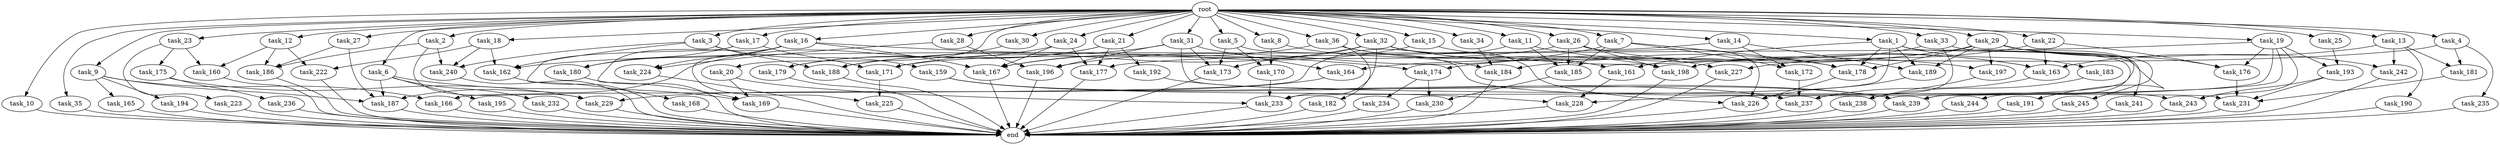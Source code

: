 digraph G {
  root [size="0.000000"];
  task_1 [size="2.048000"];
  task_2 [size="2.048000"];
  task_3 [size="2.048000"];
  task_4 [size="2.048000"];
  task_5 [size="2.048000"];
  task_6 [size="2.048000"];
  task_7 [size="2.048000"];
  task_8 [size="2.048000"];
  task_9 [size="2.048000"];
  task_10 [size="2.048000"];
  task_11 [size="2.048000"];
  task_12 [size="2.048000"];
  task_13 [size="2.048000"];
  task_14 [size="2.048000"];
  task_15 [size="2.048000"];
  task_16 [size="2.048000"];
  task_17 [size="2.048000"];
  task_18 [size="2.048000"];
  task_19 [size="2.048000"];
  task_20 [size="2.048000"];
  task_21 [size="2.048000"];
  task_22 [size="2.048000"];
  task_23 [size="2.048000"];
  task_24 [size="2.048000"];
  task_25 [size="2.048000"];
  task_26 [size="2.048000"];
  task_27 [size="2.048000"];
  task_28 [size="2.048000"];
  task_29 [size="2.048000"];
  task_30 [size="2.048000"];
  task_31 [size="2.048000"];
  task_32 [size="2.048000"];
  task_33 [size="2.048000"];
  task_34 [size="2.048000"];
  task_35 [size="2.048000"];
  task_36 [size="2.048000"];
  task_159 [size="618475290.624000"];
  task_160 [size="1254130450.432000"];
  task_161 [size="2147483648.000000"];
  task_162 [size="2284922601.472000"];
  task_163 [size="3058016714.752000"];
  task_164 [size="1047972020.224000"];
  task_165 [size="68719476.736000"];
  task_166 [size="1786706395.136000"];
  task_167 [size="3968549781.504000"];
  task_168 [size="274877906.944000"];
  task_169 [size="3058016714.752000"];
  task_170 [size="2491081031.680000"];
  task_171 [size="1322849927.168000"];
  task_172 [size="1546188226.560000"];
  task_173 [size="3435973836.800000"];
  task_174 [size="1546188226.560000"];
  task_175 [size="154618822.656000"];
  task_176 [size="292057776.128000"];
  task_177 [size="2886218022.912000"];
  task_178 [size="3745211482.112000"];
  task_179 [size="2491081031.680000"];
  task_180 [size="1666447310.848000"];
  task_181 [size="1271310319.616000"];
  task_182 [size="429496729.600000"];
  task_183 [size="1717986918.400000"];
  task_184 [size="1614907703.296000"];
  task_185 [size="2302102470.656000"];
  task_186 [size="2336462209.024000"];
  task_187 [size="3796751089.664000"];
  task_188 [size="3435973836.800000"];
  task_189 [size="3264175144.960000"];
  task_190 [size="841813590.016000"];
  task_191 [size="1717986918.400000"];
  task_192 [size="1099511627.776000"];
  task_193 [size="910533066.752000"];
  task_194 [size="68719476.736000"];
  task_195 [size="1391569403.904000"];
  task_196 [size="2491081031.680000"];
  task_197 [size="584115552.256000"];
  task_198 [size="1133871366.144000"];
  task_222 [size="1374389534.720000"];
  task_223 [size="154618822.656000"];
  task_224 [size="3109556322.304000"];
  task_225 [size="1666447310.848000"];
  task_226 [size="2370821947.392000"];
  task_227 [size="1786706395.136000"];
  task_228 [size="2267742732.288000"];
  task_229 [size="2405181685.760000"];
  task_230 [size="1460288880.640000"];
  task_231 [size="2834678415.360000"];
  task_232 [size="1391569403.904000"];
  task_233 [size="3865470566.400000"];
  task_234 [size="1391569403.904000"];
  task_235 [size="429496729.600000"];
  task_236 [size="1717986918.400000"];
  task_237 [size="3367254360.064000"];
  task_238 [size="1168231104.512000"];
  task_239 [size="1391569403.904000"];
  task_240 [size="1511828488.192000"];
  task_241 [size="154618822.656000"];
  task_242 [size="996432412.672000"];
  task_243 [size="2010044694.528000"];
  task_244 [size="1717986918.400000"];
  task_245 [size="274877906.944000"];
  end [size="0.000000"];

  root -> task_1 [size="1.000000"];
  root -> task_2 [size="1.000000"];
  root -> task_3 [size="1.000000"];
  root -> task_4 [size="1.000000"];
  root -> task_5 [size="1.000000"];
  root -> task_6 [size="1.000000"];
  root -> task_7 [size="1.000000"];
  root -> task_8 [size="1.000000"];
  root -> task_9 [size="1.000000"];
  root -> task_10 [size="1.000000"];
  root -> task_11 [size="1.000000"];
  root -> task_12 [size="1.000000"];
  root -> task_13 [size="1.000000"];
  root -> task_14 [size="1.000000"];
  root -> task_15 [size="1.000000"];
  root -> task_16 [size="1.000000"];
  root -> task_17 [size="1.000000"];
  root -> task_18 [size="1.000000"];
  root -> task_19 [size="1.000000"];
  root -> task_20 [size="1.000000"];
  root -> task_21 [size="1.000000"];
  root -> task_22 [size="1.000000"];
  root -> task_23 [size="1.000000"];
  root -> task_24 [size="1.000000"];
  root -> task_25 [size="1.000000"];
  root -> task_26 [size="1.000000"];
  root -> task_27 [size="1.000000"];
  root -> task_28 [size="1.000000"];
  root -> task_29 [size="1.000000"];
  root -> task_30 [size="1.000000"];
  root -> task_31 [size="1.000000"];
  root -> task_32 [size="1.000000"];
  root -> task_33 [size="1.000000"];
  root -> task_34 [size="1.000000"];
  root -> task_35 [size="1.000000"];
  root -> task_36 [size="1.000000"];
  task_1 -> task_161 [size="838860800.000000"];
  task_1 -> task_178 [size="838860800.000000"];
  task_1 -> task_183 [size="838860800.000000"];
  task_1 -> task_189 [size="838860800.000000"];
  task_1 -> task_191 [size="838860800.000000"];
  task_1 -> task_233 [size="838860800.000000"];
  task_1 -> task_244 [size="838860800.000000"];
  task_2 -> task_186 [size="301989888.000000"];
  task_2 -> task_229 [size="301989888.000000"];
  task_2 -> task_240 [size="301989888.000000"];
  task_3 -> task_159 [size="301989888.000000"];
  task_3 -> task_162 [size="301989888.000000"];
  task_3 -> task_188 [size="301989888.000000"];
  task_3 -> task_240 [size="301989888.000000"];
  task_4 -> task_164 [size="209715200.000000"];
  task_4 -> task_181 [size="209715200.000000"];
  task_4 -> task_235 [size="209715200.000000"];
  task_5 -> task_170 [size="536870912.000000"];
  task_5 -> task_173 [size="536870912.000000"];
  task_5 -> task_243 [size="536870912.000000"];
  task_6 -> task_169 [size="679477248.000000"];
  task_6 -> task_187 [size="679477248.000000"];
  task_6 -> task_195 [size="679477248.000000"];
  task_6 -> task_232 [size="679477248.000000"];
  task_7 -> task_172 [size="75497472.000000"];
  task_7 -> task_178 [size="75497472.000000"];
  task_7 -> task_185 [size="75497472.000000"];
  task_7 -> task_196 [size="75497472.000000"];
  task_8 -> task_170 [size="679477248.000000"];
  task_8 -> task_184 [size="679477248.000000"];
  task_9 -> task_165 [size="33554432.000000"];
  task_9 -> task_166 [size="33554432.000000"];
  task_9 -> task_187 [size="33554432.000000"];
  task_9 -> task_194 [size="33554432.000000"];
  task_10 -> end [size="1.000000"];
  task_11 -> task_163 [size="838860800.000000"];
  task_11 -> task_166 [size="838860800.000000"];
  task_11 -> task_185 [size="838860800.000000"];
  task_12 -> task_160 [size="536870912.000000"];
  task_12 -> task_186 [size="536870912.000000"];
  task_12 -> task_222 [size="536870912.000000"];
  task_13 -> task_163 [size="411041792.000000"];
  task_13 -> task_181 [size="411041792.000000"];
  task_13 -> task_190 [size="411041792.000000"];
  task_13 -> task_242 [size="411041792.000000"];
  task_14 -> task_162 [size="679477248.000000"];
  task_14 -> task_172 [size="679477248.000000"];
  task_14 -> task_189 [size="679477248.000000"];
  task_15 -> task_167 [size="209715200.000000"];
  task_15 -> task_197 [size="209715200.000000"];
  task_16 -> task_167 [size="679477248.000000"];
  task_16 -> task_169 [size="679477248.000000"];
  task_16 -> task_174 [size="679477248.000000"];
  task_16 -> task_180 [size="679477248.000000"];
  task_16 -> task_224 [size="679477248.000000"];
  task_16 -> task_225 [size="679477248.000000"];
  task_17 -> task_168 [size="134217728.000000"];
  task_17 -> task_171 [size="134217728.000000"];
  task_17 -> task_180 [size="134217728.000000"];
  task_18 -> task_162 [size="134217728.000000"];
  task_18 -> task_222 [size="134217728.000000"];
  task_18 -> task_240 [size="134217728.000000"];
  task_19 -> task_176 [size="33554432.000000"];
  task_19 -> task_177 [size="33554432.000000"];
  task_19 -> task_193 [size="33554432.000000"];
  task_19 -> task_228 [size="33554432.000000"];
  task_19 -> task_239 [size="33554432.000000"];
  task_19 -> task_243 [size="33554432.000000"];
  task_20 -> task_169 [size="134217728.000000"];
  task_20 -> task_233 [size="134217728.000000"];
  task_21 -> task_177 [size="536870912.000000"];
  task_21 -> task_179 [size="536870912.000000"];
  task_21 -> task_188 [size="536870912.000000"];
  task_21 -> task_192 [size="536870912.000000"];
  task_22 -> task_163 [size="33554432.000000"];
  task_22 -> task_176 [size="33554432.000000"];
  task_22 -> task_227 [size="33554432.000000"];
  task_23 -> task_160 [size="75497472.000000"];
  task_23 -> task_175 [size="75497472.000000"];
  task_23 -> task_223 [size="75497472.000000"];
  task_24 -> task_167 [size="838860800.000000"];
  task_24 -> task_177 [size="838860800.000000"];
  task_24 -> task_187 [size="838860800.000000"];
  task_25 -> task_193 [size="411041792.000000"];
  task_26 -> task_163 [size="209715200.000000"];
  task_26 -> task_171 [size="209715200.000000"];
  task_26 -> task_185 [size="209715200.000000"];
  task_26 -> task_198 [size="209715200.000000"];
  task_26 -> task_226 [size="209715200.000000"];
  task_27 -> task_186 [size="301989888.000000"];
  task_27 -> task_187 [size="301989888.000000"];
  task_28 -> task_196 [size="838860800.000000"];
  task_28 -> task_224 [size="838860800.000000"];
  task_29 -> task_174 [size="75497472.000000"];
  task_29 -> task_176 [size="75497472.000000"];
  task_29 -> task_178 [size="75497472.000000"];
  task_29 -> task_184 [size="75497472.000000"];
  task_29 -> task_189 [size="75497472.000000"];
  task_29 -> task_197 [size="75497472.000000"];
  task_29 -> task_239 [size="75497472.000000"];
  task_29 -> task_241 [size="75497472.000000"];
  task_29 -> task_242 [size="75497472.000000"];
  task_30 -> task_179 [size="679477248.000000"];
  task_31 -> task_164 [size="301989888.000000"];
  task_31 -> task_171 [size="301989888.000000"];
  task_31 -> task_173 [size="301989888.000000"];
  task_31 -> task_196 [size="301989888.000000"];
  task_31 -> task_231 [size="301989888.000000"];
  task_32 -> task_173 [size="838860800.000000"];
  task_32 -> task_178 [size="838860800.000000"];
  task_32 -> task_188 [size="838860800.000000"];
  task_32 -> task_226 [size="838860800.000000"];
  task_32 -> task_227 [size="838860800.000000"];
  task_32 -> task_233 [size="838860800.000000"];
  task_33 -> task_198 [size="134217728.000000"];
  task_33 -> task_237 [size="134217728.000000"];
  task_33 -> task_245 [size="134217728.000000"];
  task_34 -> task_184 [size="33554432.000000"];
  task_35 -> end [size="1.000000"];
  task_36 -> task_161 [size="209715200.000000"];
  task_36 -> task_167 [size="209715200.000000"];
  task_36 -> task_182 [size="209715200.000000"];
  task_36 -> task_198 [size="209715200.000000"];
  task_159 -> task_228 [size="536870912.000000"];
  task_159 -> task_237 [size="536870912.000000"];
  task_159 -> task_239 [size="536870912.000000"];
  task_160 -> end [size="1.000000"];
  task_161 -> task_228 [size="536870912.000000"];
  task_162 -> end [size="1.000000"];
  task_163 -> task_237 [size="134217728.000000"];
  task_164 -> task_229 [size="33554432.000000"];
  task_165 -> end [size="1.000000"];
  task_166 -> end [size="1.000000"];
  task_167 -> end [size="1.000000"];
  task_168 -> end [size="1.000000"];
  task_169 -> end [size="1.000000"];
  task_170 -> task_233 [size="75497472.000000"];
  task_171 -> task_225 [size="134217728.000000"];
  task_172 -> task_237 [size="838860800.000000"];
  task_173 -> end [size="1.000000"];
  task_174 -> task_230 [size="679477248.000000"];
  task_174 -> task_234 [size="679477248.000000"];
  task_175 -> task_229 [size="838860800.000000"];
  task_175 -> task_236 [size="838860800.000000"];
  task_176 -> task_231 [size="536870912.000000"];
  task_177 -> end [size="1.000000"];
  task_178 -> task_226 [size="33554432.000000"];
  task_179 -> end [size="1.000000"];
  task_180 -> end [size="1.000000"];
  task_181 -> task_231 [size="134217728.000000"];
  task_182 -> end [size="1.000000"];
  task_183 -> task_238 [size="536870912.000000"];
  task_184 -> end [size="1.000000"];
  task_185 -> task_230 [size="33554432.000000"];
  task_186 -> end [size="1.000000"];
  task_187 -> end [size="1.000000"];
  task_188 -> end [size="1.000000"];
  task_189 -> task_226 [size="75497472.000000"];
  task_190 -> end [size="1.000000"];
  task_191 -> end [size="1.000000"];
  task_192 -> task_239 [size="33554432.000000"];
  task_193 -> task_231 [size="411041792.000000"];
  task_193 -> task_243 [size="411041792.000000"];
  task_194 -> end [size="1.000000"];
  task_195 -> end [size="1.000000"];
  task_196 -> end [size="1.000000"];
  task_197 -> task_238 [size="33554432.000000"];
  task_198 -> end [size="1.000000"];
  task_222 -> end [size="1.000000"];
  task_223 -> end [size="1.000000"];
  task_224 -> end [size="1.000000"];
  task_225 -> end [size="1.000000"];
  task_226 -> end [size="1.000000"];
  task_227 -> end [size="1.000000"];
  task_228 -> end [size="1.000000"];
  task_229 -> end [size="1.000000"];
  task_230 -> end [size="1.000000"];
  task_231 -> end [size="1.000000"];
  task_232 -> end [size="1.000000"];
  task_233 -> end [size="1.000000"];
  task_234 -> end [size="1.000000"];
  task_235 -> end [size="1.000000"];
  task_236 -> end [size="1.000000"];
  task_237 -> end [size="1.000000"];
  task_238 -> end [size="1.000000"];
  task_239 -> end [size="1.000000"];
  task_240 -> end [size="1.000000"];
  task_241 -> end [size="1.000000"];
  task_242 -> end [size="1.000000"];
  task_243 -> end [size="1.000000"];
  task_244 -> end [size="1.000000"];
  task_245 -> end [size="1.000000"];
}
